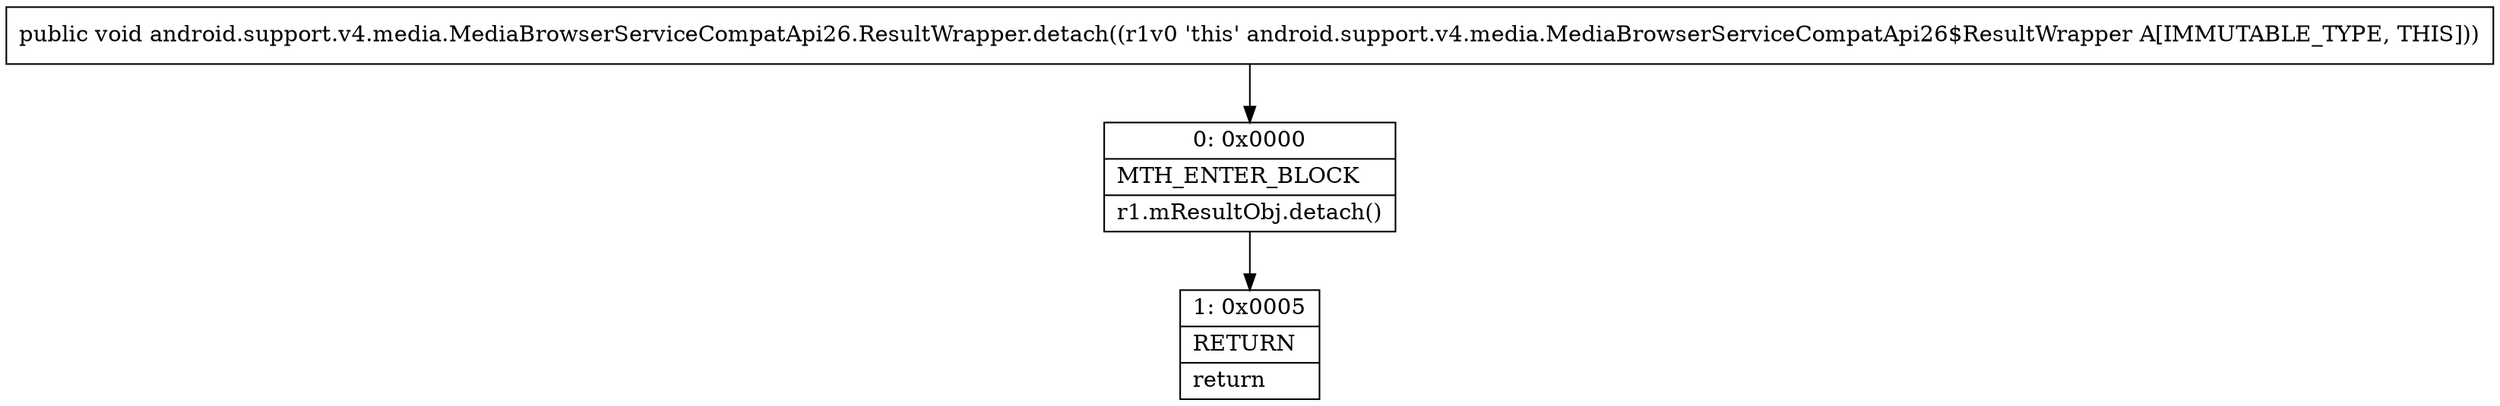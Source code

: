 digraph "CFG forandroid.support.v4.media.MediaBrowserServiceCompatApi26.ResultWrapper.detach()V" {
Node_0 [shape=record,label="{0\:\ 0x0000|MTH_ENTER_BLOCK\l|r1.mResultObj.detach()\l}"];
Node_1 [shape=record,label="{1\:\ 0x0005|RETURN\l|return\l}"];
MethodNode[shape=record,label="{public void android.support.v4.media.MediaBrowserServiceCompatApi26.ResultWrapper.detach((r1v0 'this' android.support.v4.media.MediaBrowserServiceCompatApi26$ResultWrapper A[IMMUTABLE_TYPE, THIS])) }"];
MethodNode -> Node_0;
Node_0 -> Node_1;
}

